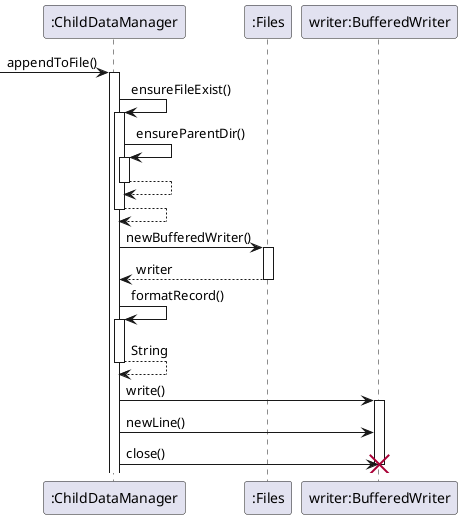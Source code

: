 @startuml
'https://plantuml.com/sequence-

participant ":ChildDataManager" as CDM
participant ":Files" as Files
participant "writer:BufferedWriter" as BW

-> CDM: appendToFile()
activate CDM

CDM -> CDM: ensureFileExist()
activate CDM

CDM -> CDM: ensureParentDir()
activate CDM
return

return

CDM -> Files: newBufferedWriter()
activate Files
return writer

CDM -> CDM: formatRecord()
activate CDM
return String

CDM -> BW: write()
activate BW
CDM -> BW: newLine()

CDM -> BW: close()
destroy BW


@enduml